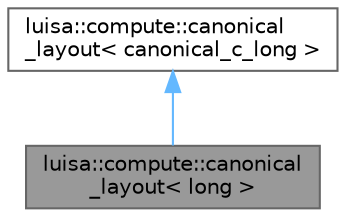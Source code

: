 digraph "luisa::compute::canonical_layout&lt; long &gt;"
{
 // LATEX_PDF_SIZE
  bgcolor="transparent";
  edge [fontname=Helvetica,fontsize=10,labelfontname=Helvetica,labelfontsize=10];
  node [fontname=Helvetica,fontsize=10,shape=box,height=0.2,width=0.4];
  Node1 [id="Node000001",label="luisa::compute::canonical\l_layout\< long \>",height=0.2,width=0.4,color="gray40", fillcolor="grey60", style="filled", fontcolor="black",tooltip=" "];
  Node2 -> Node1 [id="edge1_Node000001_Node000002",dir="back",color="steelblue1",style="solid",tooltip=" "];
  Node2 [id="Node000002",label="luisa::compute::canonical\l_layout\< canonical_c_long \>",height=0.2,width=0.4,color="gray40", fillcolor="white", style="filled",URL="$structluisa_1_1compute_1_1canonical__layout.html",tooltip=" "];
}
